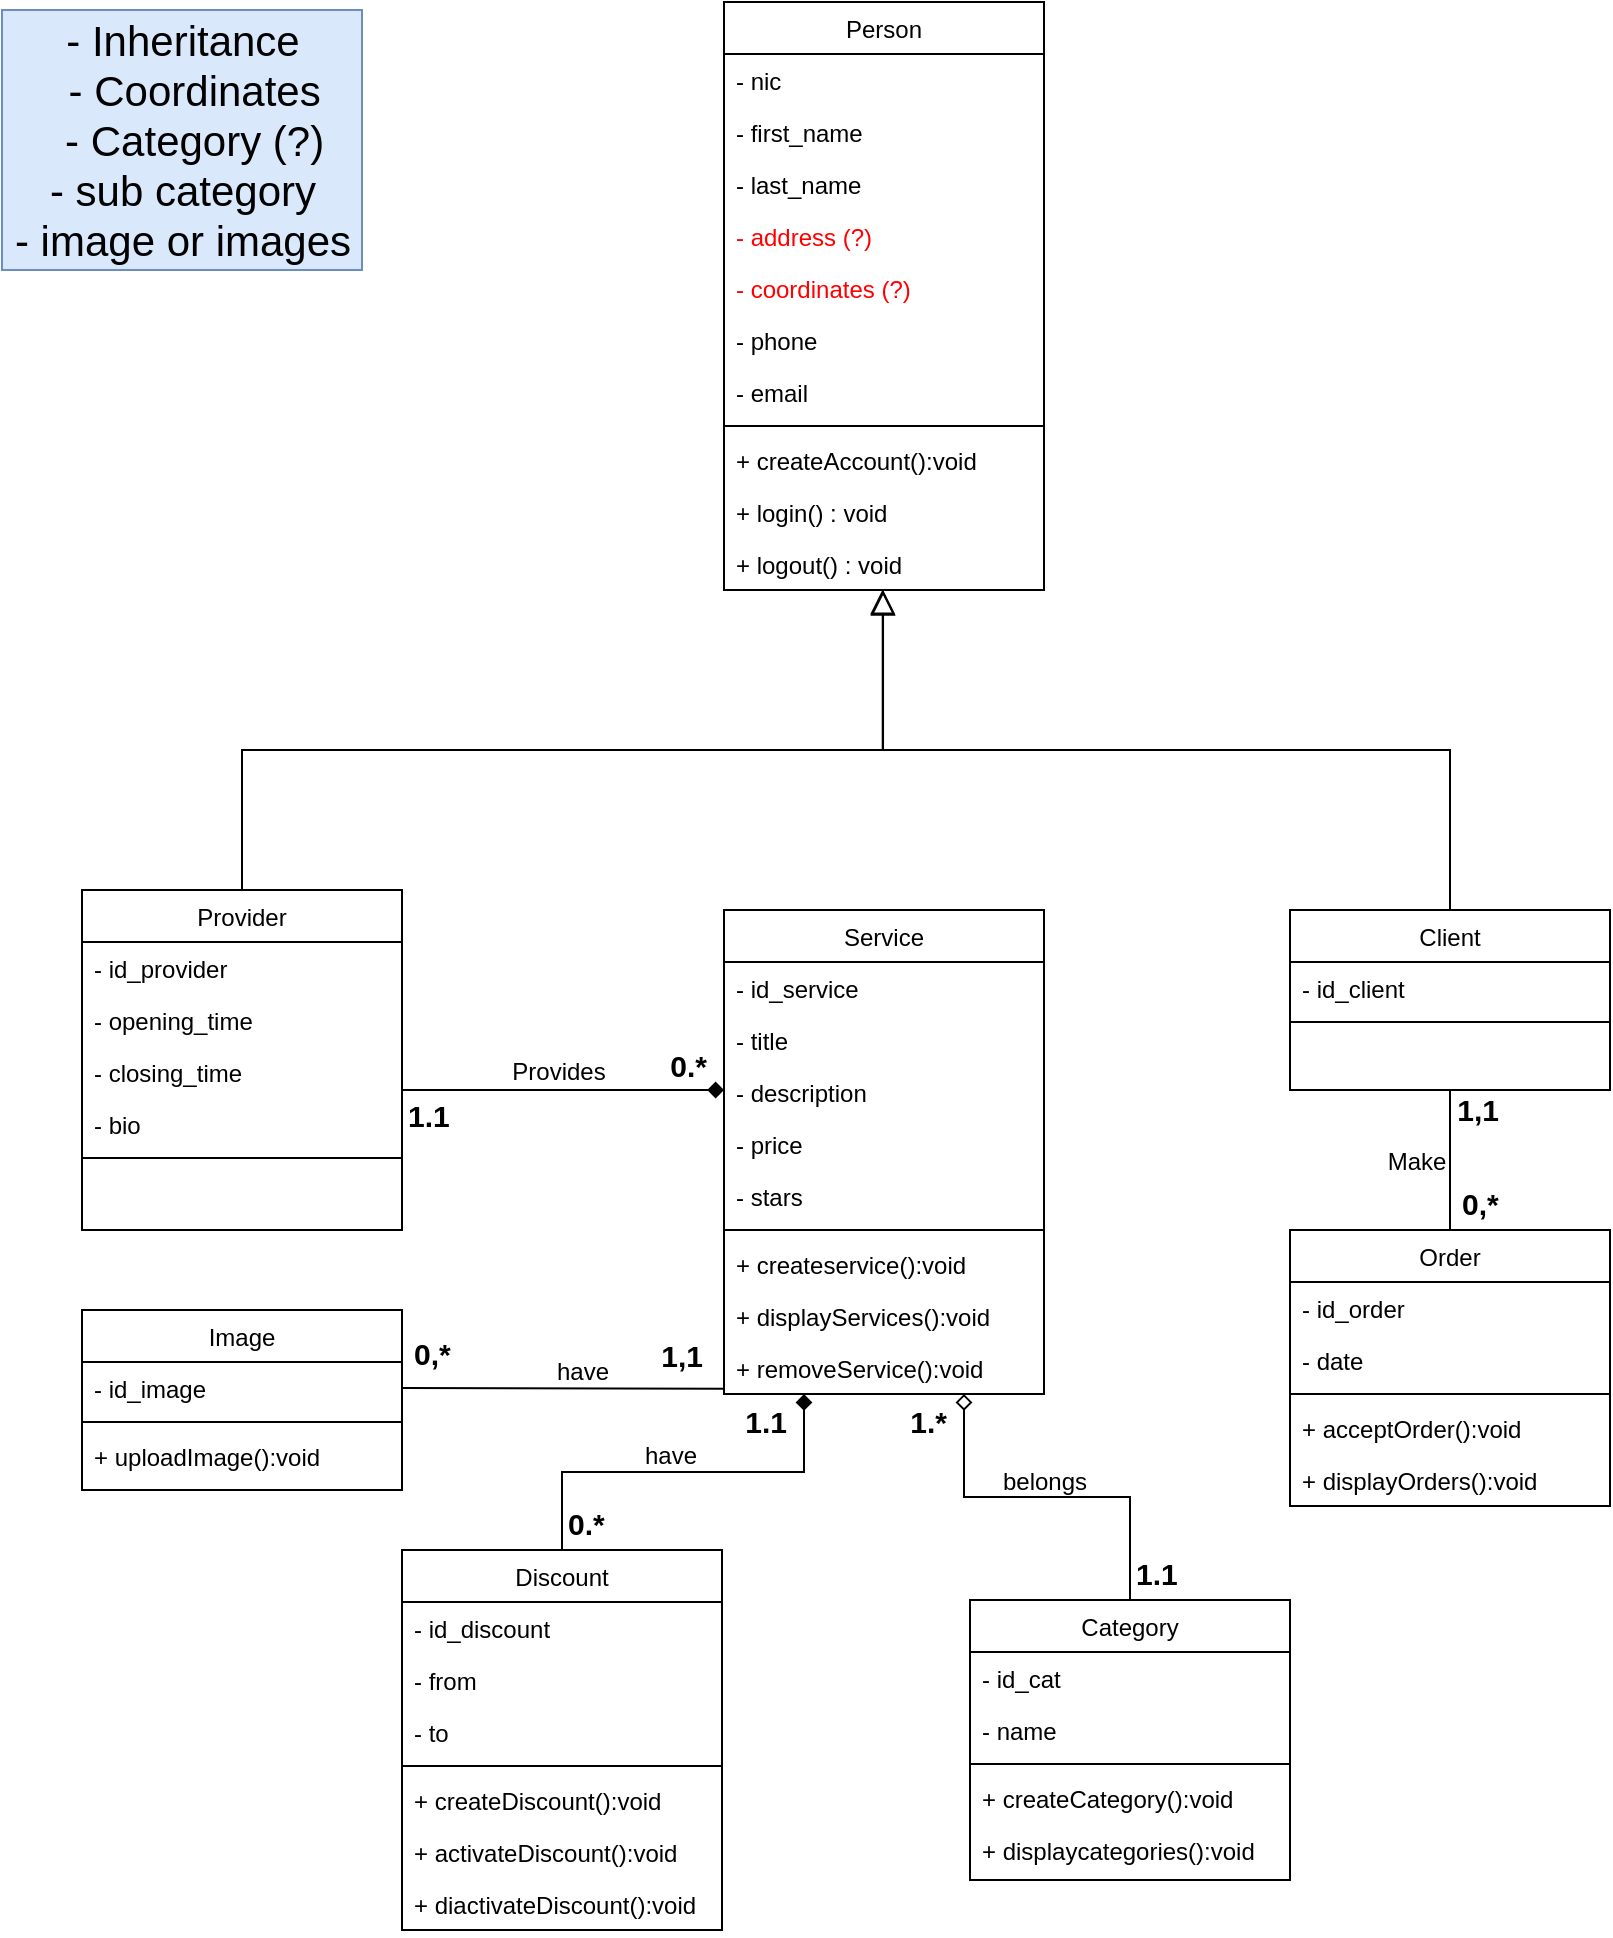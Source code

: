 <mxfile>
    <diagram id="C5RBs43oDa-KdzZeNtuy" name="Page-1">
        <mxGraphModel dx="1052" dy="1762" grid="1" gridSize="10" guides="1" tooltips="1" connect="1" arrows="1" fold="1" page="1" pageScale="1" pageWidth="827" pageHeight="1169" math="0" shadow="0">
            <root>
                <mxCell id="WIyWlLk6GJQsqaUBKTNV-0"/>
                <mxCell id="WIyWlLk6GJQsqaUBKTNV-1" parent="WIyWlLk6GJQsqaUBKTNV-0"/>
                <mxCell id="zkfFHV4jXpPFQw0GAbJ--17" value="Provider" style="swimlane;fontStyle=0;align=center;verticalAlign=top;childLayout=stackLayout;horizontal=1;startSize=26;horizontalStack=0;resizeParent=1;resizeLast=0;collapsible=1;marginBottom=0;rounded=0;shadow=0;strokeWidth=1;" parent="WIyWlLk6GJQsqaUBKTNV-1" vertex="1">
                    <mxGeometry x="40" y="150" width="160" height="170" as="geometry">
                        <mxRectangle x="550" y="140" width="160" height="26" as="alternateBounds"/>
                    </mxGeometry>
                </mxCell>
                <mxCell id="zkfFHV4jXpPFQw0GAbJ--18" value="- id_provider" style="text;align=left;verticalAlign=top;spacingLeft=4;spacingRight=4;overflow=hidden;rotatable=0;points=[[0,0.5],[1,0.5]];portConstraint=eastwest;" parent="zkfFHV4jXpPFQw0GAbJ--17" vertex="1">
                    <mxGeometry y="26" width="160" height="26" as="geometry"/>
                </mxCell>
                <mxCell id="tQmb8huj7O87von77FGc-3" value="- opening_time" style="text;align=left;verticalAlign=top;spacingLeft=4;spacingRight=4;overflow=hidden;rotatable=0;points=[[0,0.5],[1,0.5]];portConstraint=eastwest;rounded=0;shadow=0;html=0;" parent="zkfFHV4jXpPFQw0GAbJ--17" vertex="1">
                    <mxGeometry y="52" width="160" height="26" as="geometry"/>
                </mxCell>
                <mxCell id="tQmb8huj7O87von77FGc-4" value="- closing_time" style="text;align=left;verticalAlign=top;spacingLeft=4;spacingRight=4;overflow=hidden;rotatable=0;points=[[0,0.5],[1,0.5]];portConstraint=eastwest;rounded=0;shadow=0;html=0;" parent="zkfFHV4jXpPFQw0GAbJ--17" vertex="1">
                    <mxGeometry y="78" width="160" height="26" as="geometry"/>
                </mxCell>
                <mxCell id="tQmb8huj7O87von77FGc-5" value="- bio" style="text;align=left;verticalAlign=top;spacingLeft=4;spacingRight=4;overflow=hidden;rotatable=0;points=[[0,0.5],[1,0.5]];portConstraint=eastwest;rounded=0;shadow=0;html=0;" parent="zkfFHV4jXpPFQw0GAbJ--17" vertex="1">
                    <mxGeometry y="104" width="160" height="26" as="geometry"/>
                </mxCell>
                <mxCell id="zkfFHV4jXpPFQw0GAbJ--23" value="" style="line;html=1;strokeWidth=1;align=left;verticalAlign=middle;spacingTop=-1;spacingLeft=3;spacingRight=3;rotatable=0;labelPosition=right;points=[];portConstraint=eastwest;" parent="zkfFHV4jXpPFQw0GAbJ--17" vertex="1">
                    <mxGeometry y="130" width="160" height="8" as="geometry"/>
                </mxCell>
                <mxCell id="tQmb8huj7O87von77FGc-8" value="Service" style="swimlane;fontStyle=0;align=center;verticalAlign=top;childLayout=stackLayout;horizontal=1;startSize=26;horizontalStack=0;resizeParent=1;resizeLast=0;collapsible=1;marginBottom=0;rounded=0;shadow=0;strokeWidth=1;" parent="WIyWlLk6GJQsqaUBKTNV-1" vertex="1">
                    <mxGeometry x="361" y="160" width="160" height="242" as="geometry">
                        <mxRectangle x="550" y="140" width="160" height="26" as="alternateBounds"/>
                    </mxGeometry>
                </mxCell>
                <mxCell id="tQmb8huj7O87von77FGc-9" value="- id_service" style="text;align=left;verticalAlign=top;spacingLeft=4;spacingRight=4;overflow=hidden;rotatable=0;points=[[0,0.5],[1,0.5]];portConstraint=eastwest;" parent="tQmb8huj7O87von77FGc-8" vertex="1">
                    <mxGeometry y="26" width="160" height="26" as="geometry"/>
                </mxCell>
                <mxCell id="tQmb8huj7O87von77FGc-10" value="- title" style="text;align=left;verticalAlign=top;spacingLeft=4;spacingRight=4;overflow=hidden;rotatable=0;points=[[0,0.5],[1,0.5]];portConstraint=eastwest;rounded=0;shadow=0;html=0;" parent="tQmb8huj7O87von77FGc-8" vertex="1">
                    <mxGeometry y="52" width="160" height="26" as="geometry"/>
                </mxCell>
                <mxCell id="tQmb8huj7O87von77FGc-23" value="- description" style="text;align=left;verticalAlign=top;spacingLeft=4;spacingRight=4;overflow=hidden;rotatable=0;points=[[0,0.5],[1,0.5]];portConstraint=eastwest;rounded=0;shadow=0;html=0;" parent="tQmb8huj7O87von77FGc-8" vertex="1">
                    <mxGeometry y="78" width="160" height="26" as="geometry"/>
                </mxCell>
                <mxCell id="tQmb8huj7O87von77FGc-11" value="- price" style="text;align=left;verticalAlign=top;spacingLeft=4;spacingRight=4;overflow=hidden;rotatable=0;points=[[0,0.5],[1,0.5]];portConstraint=eastwest;rounded=0;shadow=0;html=0;" parent="tQmb8huj7O87von77FGc-8" vertex="1">
                    <mxGeometry y="104" width="160" height="26" as="geometry"/>
                </mxCell>
                <mxCell id="yFicqF5WXDGUGnayccvF-0" value="- stars" style="text;align=left;verticalAlign=top;spacingLeft=4;spacingRight=4;overflow=hidden;rotatable=0;points=[[0,0.5],[1,0.5]];portConstraint=eastwest;rounded=0;shadow=0;html=0;" parent="tQmb8huj7O87von77FGc-8" vertex="1">
                    <mxGeometry y="130" width="160" height="26" as="geometry"/>
                </mxCell>
                <mxCell id="tQmb8huj7O87von77FGc-20" value="" style="line;html=1;strokeWidth=1;align=left;verticalAlign=middle;spacingTop=-1;spacingLeft=3;spacingRight=3;rotatable=0;labelPosition=right;points=[];portConstraint=eastwest;" parent="tQmb8huj7O87von77FGc-8" vertex="1">
                    <mxGeometry y="156" width="160" height="8" as="geometry"/>
                </mxCell>
                <mxCell id="zkfFHV4jXpPFQw0GAbJ--24" value="+ createservice():void" style="text;align=left;verticalAlign=top;spacingLeft=4;spacingRight=4;overflow=hidden;rotatable=0;points=[[0,0.5],[1,0.5]];portConstraint=eastwest;" parent="tQmb8huj7O87von77FGc-8" vertex="1">
                    <mxGeometry y="164" width="160" height="26" as="geometry"/>
                </mxCell>
                <mxCell id="10" value="+ displayServices():void" style="text;align=left;verticalAlign=top;spacingLeft=4;spacingRight=4;overflow=hidden;rotatable=0;points=[[0,0.5],[1,0.5]];portConstraint=eastwest;" vertex="1" parent="tQmb8huj7O87von77FGc-8">
                    <mxGeometry y="190" width="160" height="26" as="geometry"/>
                </mxCell>
                <mxCell id="zkfFHV4jXpPFQw0GAbJ--25" value="+ removeService():void" style="text;align=left;verticalAlign=top;spacingLeft=4;spacingRight=4;overflow=hidden;rotatable=0;points=[[0,0.5],[1,0.5]];portConstraint=eastwest;" parent="tQmb8huj7O87von77FGc-8" vertex="1">
                    <mxGeometry y="216" width="160" height="26" as="geometry"/>
                </mxCell>
                <mxCell id="tQmb8huj7O87von77FGc-29" value="" style="endArrow=diamond;shadow=0;strokeWidth=1;rounded=0;endFill=1;edgeStyle=elbowEdgeStyle;elbow=vertical;exitX=1;exitY=0.5;exitDx=0;exitDy=0;" parent="WIyWlLk6GJQsqaUBKTNV-1" source="tQmb8huj7O87von77FGc-5" target="tQmb8huj7O87von77FGc-23" edge="1">
                    <mxGeometry x="0.5" y="41" relative="1" as="geometry">
                        <mxPoint x="210" y="250" as="sourcePoint"/>
                        <mxPoint x="350" y="250" as="targetPoint"/>
                        <mxPoint x="-40" y="32" as="offset"/>
                        <Array as="points">
                            <mxPoint x="340" y="250"/>
                        </Array>
                    </mxGeometry>
                </mxCell>
                <mxCell id="tQmb8huj7O87von77FGc-30" value="1.1" style="resizable=0;align=left;verticalAlign=bottom;labelBackgroundColor=none;fontSize=15;fontStyle=1" parent="tQmb8huj7O87von77FGc-29" connectable="0" vertex="1">
                    <mxGeometry x="-1" relative="1" as="geometry">
                        <mxPoint x="1" y="6" as="offset"/>
                    </mxGeometry>
                </mxCell>
                <mxCell id="tQmb8huj7O87von77FGc-31" value="0.*" style="resizable=0;align=right;verticalAlign=bottom;labelBackgroundColor=none;fontSize=15;fontStyle=1" parent="tQmb8huj7O87von77FGc-29" connectable="0" vertex="1">
                    <mxGeometry x="1" relative="1" as="geometry">
                        <mxPoint x="-7" y="-2" as="offset"/>
                    </mxGeometry>
                </mxCell>
                <mxCell id="tQmb8huj7O87von77FGc-32" value="Provides" style="text;html=1;resizable=0;points=[];;align=center;verticalAlign=middle;labelBackgroundColor=none;rounded=0;shadow=0;strokeWidth=1;fontSize=12;" parent="tQmb8huj7O87von77FGc-29" vertex="1" connectable="0">
                    <mxGeometry x="0.5" y="49" relative="1" as="geometry">
                        <mxPoint x="-39" y="40" as="offset"/>
                    </mxGeometry>
                </mxCell>
                <mxCell id="tQmb8huj7O87von77FGc-33" value="Client" style="swimlane;fontStyle=0;align=center;verticalAlign=top;childLayout=stackLayout;horizontal=1;startSize=26;horizontalStack=0;resizeParent=1;resizeLast=0;collapsible=1;marginBottom=0;rounded=0;shadow=0;strokeWidth=1;" parent="WIyWlLk6GJQsqaUBKTNV-1" vertex="1">
                    <mxGeometry x="644" y="160" width="160" height="90" as="geometry">
                        <mxRectangle x="550" y="140" width="160" height="26" as="alternateBounds"/>
                    </mxGeometry>
                </mxCell>
                <mxCell id="tQmb8huj7O87von77FGc-34" value="- id_client" style="text;align=left;verticalAlign=top;spacingLeft=4;spacingRight=4;overflow=hidden;rotatable=0;points=[[0,0.5],[1,0.5]];portConstraint=eastwest;" parent="tQmb8huj7O87von77FGc-33" vertex="1">
                    <mxGeometry y="26" width="160" height="26" as="geometry"/>
                </mxCell>
                <mxCell id="tQmb8huj7O87von77FGc-38" value="" style="line;html=1;strokeWidth=1;align=left;verticalAlign=middle;spacingTop=-1;spacingLeft=3;spacingRight=3;rotatable=0;labelPosition=right;points=[];portConstraint=eastwest;" parent="tQmb8huj7O87von77FGc-33" vertex="1">
                    <mxGeometry y="52" width="160" height="8" as="geometry"/>
                </mxCell>
                <mxCell id="tQmb8huj7O87von77FGc-49" value="Person" style="swimlane;fontStyle=0;align=center;verticalAlign=top;childLayout=stackLayout;horizontal=1;startSize=26;horizontalStack=0;resizeParent=1;resizeLast=0;collapsible=1;marginBottom=0;rounded=0;shadow=0;strokeWidth=1;" parent="WIyWlLk6GJQsqaUBKTNV-1" vertex="1">
                    <mxGeometry x="361" y="-294" width="160" height="294" as="geometry">
                        <mxRectangle x="550" y="140" width="160" height="26" as="alternateBounds"/>
                    </mxGeometry>
                </mxCell>
                <mxCell id="tQmb8huj7O87von77FGc-51" value="- nic" style="text;align=left;verticalAlign=top;spacingLeft=4;spacingRight=4;overflow=hidden;rotatable=0;points=[[0,0.5],[1,0.5]];portConstraint=eastwest;rounded=0;shadow=0;html=0;" parent="tQmb8huj7O87von77FGc-49" vertex="1">
                    <mxGeometry y="26" width="160" height="26" as="geometry"/>
                </mxCell>
                <mxCell id="tQmb8huj7O87von77FGc-52" value="- first_name" style="text;align=left;verticalAlign=top;spacingLeft=4;spacingRight=4;overflow=hidden;rotatable=0;points=[[0,0.5],[1,0.5]];portConstraint=eastwest;rounded=0;shadow=0;html=0;" parent="tQmb8huj7O87von77FGc-49" vertex="1">
                    <mxGeometry y="52" width="160" height="26" as="geometry"/>
                </mxCell>
                <mxCell id="tQmb8huj7O87von77FGc-53" value="- last_name" style="text;align=left;verticalAlign=top;spacingLeft=4;spacingRight=4;overflow=hidden;rotatable=0;points=[[0,0.5],[1,0.5]];portConstraint=eastwest;rounded=0;shadow=0;html=0;" parent="tQmb8huj7O87von77FGc-49" vertex="1">
                    <mxGeometry y="78" width="160" height="26" as="geometry"/>
                </mxCell>
                <mxCell id="tQmb8huj7O87von77FGc-56" value="- address (?)" style="text;align=left;verticalAlign=top;spacingLeft=4;spacingRight=4;overflow=hidden;rotatable=0;points=[[0,0.5],[1,0.5]];portConstraint=eastwest;rounded=0;shadow=0;html=0;fontColor=#FF0000;" parent="tQmb8huj7O87von77FGc-49" vertex="1">
                    <mxGeometry y="104" width="160" height="26" as="geometry"/>
                </mxCell>
                <mxCell id="tQmb8huj7O87von77FGc-57" value="- coordinates (?)" style="text;align=left;verticalAlign=top;spacingLeft=4;spacingRight=4;overflow=hidden;rotatable=0;points=[[0,0.5],[1,0.5]];portConstraint=eastwest;rounded=0;shadow=0;html=0;fontColor=#FF0000;" parent="tQmb8huj7O87von77FGc-49" vertex="1">
                    <mxGeometry y="130" width="160" height="26" as="geometry"/>
                </mxCell>
                <mxCell id="tQmb8huj7O87von77FGc-58" value="- phone" style="text;align=left;verticalAlign=top;spacingLeft=4;spacingRight=4;overflow=hidden;rotatable=0;points=[[0,0.5],[1,0.5]];portConstraint=eastwest;rounded=0;shadow=0;html=0;" parent="tQmb8huj7O87von77FGc-49" vertex="1">
                    <mxGeometry y="156" width="160" height="26" as="geometry"/>
                </mxCell>
                <mxCell id="tQmb8huj7O87von77FGc-59" value="- email" style="text;align=left;verticalAlign=top;spacingLeft=4;spacingRight=4;overflow=hidden;rotatable=0;points=[[0,0.5],[1,0.5]];portConstraint=eastwest;rounded=0;shadow=0;html=0;" parent="tQmb8huj7O87von77FGc-49" vertex="1">
                    <mxGeometry y="182" width="160" height="26" as="geometry"/>
                </mxCell>
                <mxCell id="tQmb8huj7O87von77FGc-61" value="" style="line;html=1;strokeWidth=1;align=left;verticalAlign=middle;spacingTop=-1;spacingLeft=3;spacingRight=3;rotatable=0;labelPosition=right;points=[];portConstraint=eastwest;" parent="tQmb8huj7O87von77FGc-49" vertex="1">
                    <mxGeometry y="208" width="160" height="8" as="geometry"/>
                </mxCell>
                <mxCell id="tQmb8huj7O87von77FGc-62" value="+ createAccount():void" style="text;align=left;verticalAlign=top;spacingLeft=4;spacingRight=4;overflow=hidden;rotatable=0;points=[[0,0.5],[1,0.5]];portConstraint=eastwest;" parent="tQmb8huj7O87von77FGc-49" vertex="1">
                    <mxGeometry y="216" width="160" height="26" as="geometry"/>
                </mxCell>
                <mxCell id="tQmb8huj7O87von77FGc-63" value="+ login() : void " style="text;align=left;verticalAlign=top;spacingLeft=4;spacingRight=4;overflow=hidden;rotatable=0;points=[[0,0.5],[1,0.5]];portConstraint=eastwest;" parent="tQmb8huj7O87von77FGc-49" vertex="1">
                    <mxGeometry y="242" width="160" height="26" as="geometry"/>
                </mxCell>
                <mxCell id="0" value="+ logout() : void " style="text;align=left;verticalAlign=top;spacingLeft=4;spacingRight=4;overflow=hidden;rotatable=0;points=[[0,0.5],[1,0.5]];portConstraint=eastwest;" vertex="1" parent="tQmb8huj7O87von77FGc-49">
                    <mxGeometry y="268" width="160" height="26" as="geometry"/>
                </mxCell>
                <mxCell id="tQmb8huj7O87von77FGc-67" value="" style="endArrow=block;endSize=10;endFill=0;shadow=0;strokeWidth=1;rounded=0;edgeStyle=elbowEdgeStyle;elbow=vertical;exitX=0.5;exitY=0;exitDx=0;exitDy=0;entryX=0.496;entryY=0.985;entryDx=0;entryDy=0;entryPerimeter=0;" parent="WIyWlLk6GJQsqaUBKTNV-1" source="zkfFHV4jXpPFQw0GAbJ--17" target="0" edge="1">
                    <mxGeometry width="160" relative="1" as="geometry">
                        <mxPoint x="120" y="142" as="sourcePoint"/>
                        <mxPoint x="444" y="30" as="targetPoint"/>
                        <Array as="points">
                            <mxPoint x="430" y="80"/>
                        </Array>
                    </mxGeometry>
                </mxCell>
                <mxCell id="tQmb8huj7O87von77FGc-68" value="" style="endArrow=block;endSize=10;endFill=0;shadow=0;strokeWidth=1;rounded=0;edgeStyle=elbowEdgeStyle;elbow=vertical;exitX=0.5;exitY=0;exitDx=0;exitDy=0;entryX=0.497;entryY=1.01;entryDx=0;entryDy=0;entryPerimeter=0;" parent="WIyWlLk6GJQsqaUBKTNV-1" source="tQmb8huj7O87von77FGc-33" target="0" edge="1">
                    <mxGeometry width="160" relative="1" as="geometry">
                        <mxPoint x="724" y="149" as="sourcePoint"/>
                        <mxPoint x="430" y="40" as="targetPoint"/>
                        <Array as="points">
                            <mxPoint x="460" y="80"/>
                            <mxPoint x="590" y="75"/>
                        </Array>
                    </mxGeometry>
                </mxCell>
                <mxCell id="tQmb8huj7O87von77FGc-70" value="- Inheritance&lt;br style=&quot;font-size: 21px&quot;&gt;&amp;nbsp; - Coordinates&lt;br style=&quot;font-size: 21px&quot;&gt;&amp;nbsp; - Category (?)&lt;br&gt;- sub category&lt;br&gt;- image or images&lt;br&gt;" style="text;html=1;align=center;verticalAlign=middle;resizable=0;points=[];autosize=1;strokeColor=#6c8ebf;fillColor=#dae8fc;fontSize=21;" parent="WIyWlLk6GJQsqaUBKTNV-1" vertex="1">
                    <mxGeometry y="-290" width="180" height="130" as="geometry"/>
                </mxCell>
                <mxCell id="tQmb8huj7O87von77FGc-71" value="Discount" style="swimlane;fontStyle=0;align=center;verticalAlign=top;childLayout=stackLayout;horizontal=1;startSize=26;horizontalStack=0;resizeParent=1;resizeLast=0;collapsible=1;marginBottom=0;rounded=0;shadow=0;strokeWidth=1;" parent="WIyWlLk6GJQsqaUBKTNV-1" vertex="1">
                    <mxGeometry x="200" y="480" width="160" height="190" as="geometry">
                        <mxRectangle x="550" y="140" width="160" height="26" as="alternateBounds"/>
                    </mxGeometry>
                </mxCell>
                <mxCell id="tQmb8huj7O87von77FGc-72" value="- id_discount" style="text;align=left;verticalAlign=top;spacingLeft=4;spacingRight=4;overflow=hidden;rotatable=0;points=[[0,0.5],[1,0.5]];portConstraint=eastwest;" parent="tQmb8huj7O87von77FGc-71" vertex="1">
                    <mxGeometry y="26" width="160" height="26" as="geometry"/>
                </mxCell>
                <mxCell id="tQmb8huj7O87von77FGc-73" value="- from" style="text;align=left;verticalAlign=top;spacingLeft=4;spacingRight=4;overflow=hidden;rotatable=0;points=[[0,0.5],[1,0.5]];portConstraint=eastwest;rounded=0;shadow=0;html=0;" parent="tQmb8huj7O87von77FGc-71" vertex="1">
                    <mxGeometry y="52" width="160" height="26" as="geometry"/>
                </mxCell>
                <mxCell id="tQmb8huj7O87von77FGc-74" value="- to" style="text;align=left;verticalAlign=top;spacingLeft=4;spacingRight=4;overflow=hidden;rotatable=0;points=[[0,0.5],[1,0.5]];portConstraint=eastwest;rounded=0;shadow=0;html=0;" parent="tQmb8huj7O87von77FGc-71" vertex="1">
                    <mxGeometry y="78" width="160" height="26" as="geometry"/>
                </mxCell>
                <mxCell id="tQmb8huj7O87von77FGc-76" value="" style="line;html=1;strokeWidth=1;align=left;verticalAlign=middle;spacingTop=-1;spacingLeft=3;spacingRight=3;rotatable=0;labelPosition=right;points=[];portConstraint=eastwest;" parent="tQmb8huj7O87von77FGc-71" vertex="1">
                    <mxGeometry y="104" width="160" height="8" as="geometry"/>
                </mxCell>
                <mxCell id="1" value="+ createDiscount():void" style="text;align=left;verticalAlign=top;spacingLeft=4;spacingRight=4;overflow=hidden;rotatable=0;points=[[0,0.5],[1,0.5]];portConstraint=eastwest;" vertex="1" parent="tQmb8huj7O87von77FGc-71">
                    <mxGeometry y="112" width="160" height="26" as="geometry"/>
                </mxCell>
                <mxCell id="2" value="+ activateDiscount():void" style="text;align=left;verticalAlign=top;spacingLeft=4;spacingRight=4;overflow=hidden;rotatable=0;points=[[0,0.5],[1,0.5]];portConstraint=eastwest;" vertex="1" parent="tQmb8huj7O87von77FGc-71">
                    <mxGeometry y="138" width="160" height="26" as="geometry"/>
                </mxCell>
                <mxCell id="3" value="+ diactivateDiscount():void" style="text;align=left;verticalAlign=top;spacingLeft=4;spacingRight=4;overflow=hidden;rotatable=0;points=[[0,0.5],[1,0.5]];portConstraint=eastwest;" vertex="1" parent="tQmb8huj7O87von77FGc-71">
                    <mxGeometry y="164" width="160" height="26" as="geometry"/>
                </mxCell>
                <mxCell id="MT6kvKuDRu88jXlNrPTT-1" value="Category" style="swimlane;fontStyle=0;align=center;verticalAlign=top;childLayout=stackLayout;horizontal=1;startSize=26;horizontalStack=0;resizeParent=1;resizeLast=0;collapsible=1;marginBottom=0;rounded=0;shadow=0;strokeWidth=1;" parent="WIyWlLk6GJQsqaUBKTNV-1" vertex="1">
                    <mxGeometry x="484" y="505" width="160" height="140" as="geometry">
                        <mxRectangle x="550" y="140" width="160" height="26" as="alternateBounds"/>
                    </mxGeometry>
                </mxCell>
                <mxCell id="MT6kvKuDRu88jXlNrPTT-2" value="- id_cat" style="text;align=left;verticalAlign=top;spacingLeft=4;spacingRight=4;overflow=hidden;rotatable=0;points=[[0,0.5],[1,0.5]];portConstraint=eastwest;" parent="MT6kvKuDRu88jXlNrPTT-1" vertex="1">
                    <mxGeometry y="26" width="160" height="26" as="geometry"/>
                </mxCell>
                <mxCell id="MT6kvKuDRu88jXlNrPTT-3" value="- name" style="text;align=left;verticalAlign=top;spacingLeft=4;spacingRight=4;overflow=hidden;rotatable=0;points=[[0,0.5],[1,0.5]];portConstraint=eastwest;rounded=0;shadow=0;html=0;" parent="MT6kvKuDRu88jXlNrPTT-1" vertex="1">
                    <mxGeometry y="52" width="160" height="26" as="geometry"/>
                </mxCell>
                <mxCell id="MT6kvKuDRu88jXlNrPTT-5" value="" style="line;html=1;strokeWidth=1;align=left;verticalAlign=middle;spacingTop=-1;spacingLeft=3;spacingRight=3;rotatable=0;labelPosition=right;points=[];portConstraint=eastwest;" parent="MT6kvKuDRu88jXlNrPTT-1" vertex="1">
                    <mxGeometry y="78" width="160" height="8" as="geometry"/>
                </mxCell>
                <mxCell id="MT6kvKuDRu88jXlNrPTT-6" value="+ createCategory():void" style="text;align=left;verticalAlign=top;spacingLeft=4;spacingRight=4;overflow=hidden;rotatable=0;points=[[0,0.5],[1,0.5]];portConstraint=eastwest;" parent="MT6kvKuDRu88jXlNrPTT-1" vertex="1">
                    <mxGeometry y="86" width="160" height="26" as="geometry"/>
                </mxCell>
                <mxCell id="MT6kvKuDRu88jXlNrPTT-7" value="+ displaycategories():void" style="text;align=left;verticalAlign=top;spacingLeft=4;spacingRight=4;overflow=hidden;rotatable=0;points=[[0,0.5],[1,0.5]];portConstraint=eastwest;" parent="MT6kvKuDRu88jXlNrPTT-1" vertex="1">
                    <mxGeometry y="112" width="160" height="26" as="geometry"/>
                </mxCell>
                <mxCell id="8D4htA95m6ZF1M-dfi3B-0" value="" style="endArrow=diamond;shadow=0;strokeWidth=1;rounded=0;endFill=1;edgeStyle=elbowEdgeStyle;elbow=vertical;exitX=0.5;exitY=0;exitDx=0;exitDy=0;entryX=0.25;entryY=1;entryDx=0;entryDy=0;" parent="WIyWlLk6GJQsqaUBKTNV-1" source="tQmb8huj7O87von77FGc-71" target="tQmb8huj7O87von77FGc-8" edge="1">
                    <mxGeometry x="0.5" y="41" relative="1" as="geometry">
                        <mxPoint x="220" y="380" as="sourcePoint"/>
                        <mxPoint x="381" y="416" as="targetPoint"/>
                        <mxPoint x="-40" y="32" as="offset"/>
                    </mxGeometry>
                </mxCell>
                <mxCell id="8D4htA95m6ZF1M-dfi3B-1" value="0.*" style="resizable=0;align=left;verticalAlign=bottom;labelBackgroundColor=none;fontSize=15;fontStyle=1" parent="8D4htA95m6ZF1M-dfi3B-0" connectable="0" vertex="1">
                    <mxGeometry x="-1" relative="1" as="geometry">
                        <mxPoint x="1" y="-3" as="offset"/>
                    </mxGeometry>
                </mxCell>
                <mxCell id="8D4htA95m6ZF1M-dfi3B-2" value="1.1" style="resizable=0;align=right;verticalAlign=bottom;labelBackgroundColor=none;fontSize=15;fontStyle=1" parent="8D4htA95m6ZF1M-dfi3B-0" connectable="0" vertex="1">
                    <mxGeometry x="1" relative="1" as="geometry">
                        <mxPoint x="-7" y="24" as="offset"/>
                    </mxGeometry>
                </mxCell>
                <mxCell id="8D4htA95m6ZF1M-dfi3B-3" value="have" style="text;html=1;resizable=0;points=[];;align=center;verticalAlign=middle;labelBackgroundColor=none;rounded=0;shadow=0;strokeWidth=1;fontSize=12;" parent="8D4htA95m6ZF1M-dfi3B-0" vertex="1" connectable="0">
                    <mxGeometry x="0.5" y="49" relative="1" as="geometry">
                        <mxPoint x="-57" y="41" as="offset"/>
                    </mxGeometry>
                </mxCell>
                <mxCell id="8D4htA95m6ZF1M-dfi3B-4" value="" style="endArrow=diamond;shadow=0;strokeWidth=1;rounded=0;endFill=0;edgeStyle=elbowEdgeStyle;elbow=vertical;exitX=0.5;exitY=0;exitDx=0;exitDy=0;entryX=0.75;entryY=1;entryDx=0;entryDy=0;" parent="WIyWlLk6GJQsqaUBKTNV-1" source="MT6kvKuDRu88jXlNrPTT-1" target="tQmb8huj7O87von77FGc-8" edge="1">
                    <mxGeometry x="0.5" y="41" relative="1" as="geometry">
                        <mxPoint x="290" y="490" as="sourcePoint"/>
                        <mxPoint x="411" y="370" as="targetPoint"/>
                        <mxPoint x="-40" y="32" as="offset"/>
                    </mxGeometry>
                </mxCell>
                <mxCell id="8D4htA95m6ZF1M-dfi3B-5" value="1.1" style="resizable=0;align=left;verticalAlign=bottom;labelBackgroundColor=none;fontSize=15;fontStyle=1" parent="8D4htA95m6ZF1M-dfi3B-4" connectable="0" vertex="1">
                    <mxGeometry x="-1" relative="1" as="geometry">
                        <mxPoint x="1" y="-3" as="offset"/>
                    </mxGeometry>
                </mxCell>
                <mxCell id="8D4htA95m6ZF1M-dfi3B-6" value="1.*" style="resizable=0;align=right;verticalAlign=bottom;labelBackgroundColor=none;fontSize=15;fontStyle=1" parent="8D4htA95m6ZF1M-dfi3B-4" connectable="0" vertex="1">
                    <mxGeometry x="1" relative="1" as="geometry">
                        <mxPoint x="-7" y="24" as="offset"/>
                    </mxGeometry>
                </mxCell>
                <mxCell id="8D4htA95m6ZF1M-dfi3B-7" value="belongs" style="text;html=1;resizable=0;points=[];;align=center;verticalAlign=middle;labelBackgroundColor=none;rounded=0;shadow=0;strokeWidth=1;fontSize=12;" parent="8D4htA95m6ZF1M-dfi3B-4" vertex="1" connectable="0">
                    <mxGeometry x="0.5" y="49" relative="1" as="geometry">
                        <mxPoint x="89" y="-3" as="offset"/>
                    </mxGeometry>
                </mxCell>
                <mxCell id="14" value="Order" style="swimlane;fontStyle=0;align=center;verticalAlign=top;childLayout=stackLayout;horizontal=1;startSize=26;horizontalStack=0;resizeParent=1;resizeLast=0;collapsible=1;marginBottom=0;rounded=0;shadow=0;strokeWidth=1;" vertex="1" parent="WIyWlLk6GJQsqaUBKTNV-1">
                    <mxGeometry x="644" y="320" width="160" height="138" as="geometry">
                        <mxRectangle x="550" y="140" width="160" height="26" as="alternateBounds"/>
                    </mxGeometry>
                </mxCell>
                <mxCell id="15" value="- id_order" style="text;align=left;verticalAlign=top;spacingLeft=4;spacingRight=4;overflow=hidden;rotatable=0;points=[[0,0.5],[1,0.5]];portConstraint=eastwest;" vertex="1" parent="14">
                    <mxGeometry y="26" width="160" height="26" as="geometry"/>
                </mxCell>
                <mxCell id="45" value="- date" style="text;align=left;verticalAlign=top;spacingLeft=4;spacingRight=4;overflow=hidden;rotatable=0;points=[[0,0.5],[1,0.5]];portConstraint=eastwest;" vertex="1" parent="14">
                    <mxGeometry y="52" width="160" height="26" as="geometry"/>
                </mxCell>
                <mxCell id="16" value="" style="line;html=1;strokeWidth=1;align=left;verticalAlign=middle;spacingTop=-1;spacingLeft=3;spacingRight=3;rotatable=0;labelPosition=right;points=[];portConstraint=eastwest;" vertex="1" parent="14">
                    <mxGeometry y="78" width="160" height="8" as="geometry"/>
                </mxCell>
                <mxCell id="6" value="+ acceptOrder():void" style="text;align=left;verticalAlign=top;spacingLeft=4;spacingRight=4;overflow=hidden;rotatable=0;points=[[0,0.5],[1,0.5]];portConstraint=eastwest;" vertex="1" parent="14">
                    <mxGeometry y="86" width="160" height="26" as="geometry"/>
                </mxCell>
                <mxCell id="5" value="+ displayOrders():void" style="text;align=left;verticalAlign=top;spacingLeft=4;spacingRight=4;overflow=hidden;rotatable=0;points=[[0,0.5],[1,0.5]];portConstraint=eastwest;" vertex="1" parent="14">
                    <mxGeometry y="112" width="160" height="26" as="geometry"/>
                </mxCell>
                <mxCell id="35" value="Image" style="swimlane;fontStyle=0;align=center;verticalAlign=top;childLayout=stackLayout;horizontal=1;startSize=26;horizontalStack=0;resizeParent=1;resizeLast=0;collapsible=1;marginBottom=0;rounded=0;shadow=0;strokeWidth=1;" vertex="1" parent="WIyWlLk6GJQsqaUBKTNV-1">
                    <mxGeometry x="40" y="360" width="160" height="90" as="geometry">
                        <mxRectangle x="550" y="140" width="160" height="26" as="alternateBounds"/>
                    </mxGeometry>
                </mxCell>
                <mxCell id="36" value="- id_image" style="text;align=left;verticalAlign=top;spacingLeft=4;spacingRight=4;overflow=hidden;rotatable=0;points=[[0,0.5],[1,0.5]];portConstraint=eastwest;" vertex="1" parent="35">
                    <mxGeometry y="26" width="160" height="26" as="geometry"/>
                </mxCell>
                <mxCell id="37" value="" style="line;html=1;strokeWidth=1;align=left;verticalAlign=middle;spacingTop=-1;spacingLeft=3;spacingRight=3;rotatable=0;labelPosition=right;points=[];portConstraint=eastwest;" vertex="1" parent="35">
                    <mxGeometry y="52" width="160" height="8" as="geometry"/>
                </mxCell>
                <mxCell id="38" value="+ uploadImage():void" style="text;align=left;verticalAlign=top;spacingLeft=4;spacingRight=4;overflow=hidden;rotatable=0;points=[[0,0.5],[1,0.5]];portConstraint=eastwest;" vertex="1" parent="35">
                    <mxGeometry y="60" width="160" height="26" as="geometry"/>
                </mxCell>
                <mxCell id="40" value="" style="endArrow=none;shadow=0;strokeWidth=1;rounded=0;endFill=0;edgeStyle=elbowEdgeStyle;elbow=vertical;exitX=1;exitY=0.5;exitDx=0;exitDy=0;entryX=0;entryY=0.5;entryDx=0;entryDy=0;" edge="1" parent="WIyWlLk6GJQsqaUBKTNV-1" source="36" target="zkfFHV4jXpPFQw0GAbJ--25">
                    <mxGeometry x="0.5" y="41" relative="1" as="geometry">
                        <mxPoint x="211" y="399.38" as="sourcePoint"/>
                        <mxPoint x="360" y="399.38" as="targetPoint"/>
                        <mxPoint x="-40" y="32" as="offset"/>
                        <Array as="points">
                            <mxPoint x="360" y="399.38"/>
                        </Array>
                    </mxGeometry>
                </mxCell>
                <mxCell id="41" value="0,*" style="resizable=0;align=left;verticalAlign=bottom;labelBackgroundColor=none;fontSize=15;fontStyle=1" connectable="0" vertex="1" parent="40">
                    <mxGeometry x="-1" relative="1" as="geometry">
                        <mxPoint x="4" y="-7" as="offset"/>
                    </mxGeometry>
                </mxCell>
                <mxCell id="42" value="1,1" style="resizable=0;align=right;verticalAlign=bottom;labelBackgroundColor=none;fontSize=15;fontStyle=1" connectable="0" vertex="1" parent="40">
                    <mxGeometry x="1" relative="1" as="geometry">
                        <mxPoint x="-9" y="4" as="offset"/>
                    </mxGeometry>
                </mxCell>
                <mxCell id="43" value="have" style="text;html=1;resizable=0;points=[];;align=center;verticalAlign=middle;labelBackgroundColor=none;rounded=0;shadow=0;strokeWidth=1;fontSize=12;" vertex="1" connectable="0" parent="40">
                    <mxGeometry x="0.5" y="49" relative="1" as="geometry">
                        <mxPoint x="-39" y="40" as="offset"/>
                    </mxGeometry>
                </mxCell>
                <mxCell id="46" value="" style="endArrow=none;shadow=0;strokeWidth=1;rounded=0;endFill=0;edgeStyle=elbowEdgeStyle;elbow=vertical;exitX=0.5;exitY=0;exitDx=0;exitDy=0;entryX=0.5;entryY=1;entryDx=0;entryDy=0;" edge="1" parent="WIyWlLk6GJQsqaUBKTNV-1" source="14" target="tQmb8huj7O87von77FGc-33">
                    <mxGeometry relative="1" as="geometry">
                        <mxPoint x="540" y="300.0" as="sourcePoint"/>
                        <mxPoint x="701" y="290.0" as="targetPoint"/>
                    </mxGeometry>
                </mxCell>
                <mxCell id="47" value="0,*" style="resizable=0;align=left;verticalAlign=bottom;labelBackgroundColor=none;fontSize=15;fontStyle=1" connectable="0" vertex="1" parent="46">
                    <mxGeometry x="-1" relative="1" as="geometry">
                        <mxPoint x="4" y="-3" as="offset"/>
                    </mxGeometry>
                </mxCell>
                <mxCell id="48" value="1,1" style="resizable=0;align=right;verticalAlign=bottom;labelBackgroundColor=none;fontSize=15;fontStyle=1" connectable="0" vertex="1" parent="46">
                    <mxGeometry x="1" relative="1" as="geometry">
                        <mxPoint x="26" y="20" as="offset"/>
                    </mxGeometry>
                </mxCell>
                <mxCell id="49" value="Make" style="text;html=1;resizable=0;points=[];;align=center;verticalAlign=middle;labelBackgroundColor=none;rounded=0;shadow=0;strokeWidth=1;fontSize=12;" vertex="1" connectable="0" parent="46">
                    <mxGeometry x="0.5" y="49" relative="1" as="geometry">
                        <mxPoint x="32" y="18" as="offset"/>
                    </mxGeometry>
                </mxCell>
            </root>
        </mxGraphModel>
    </diagram>
</mxfile>